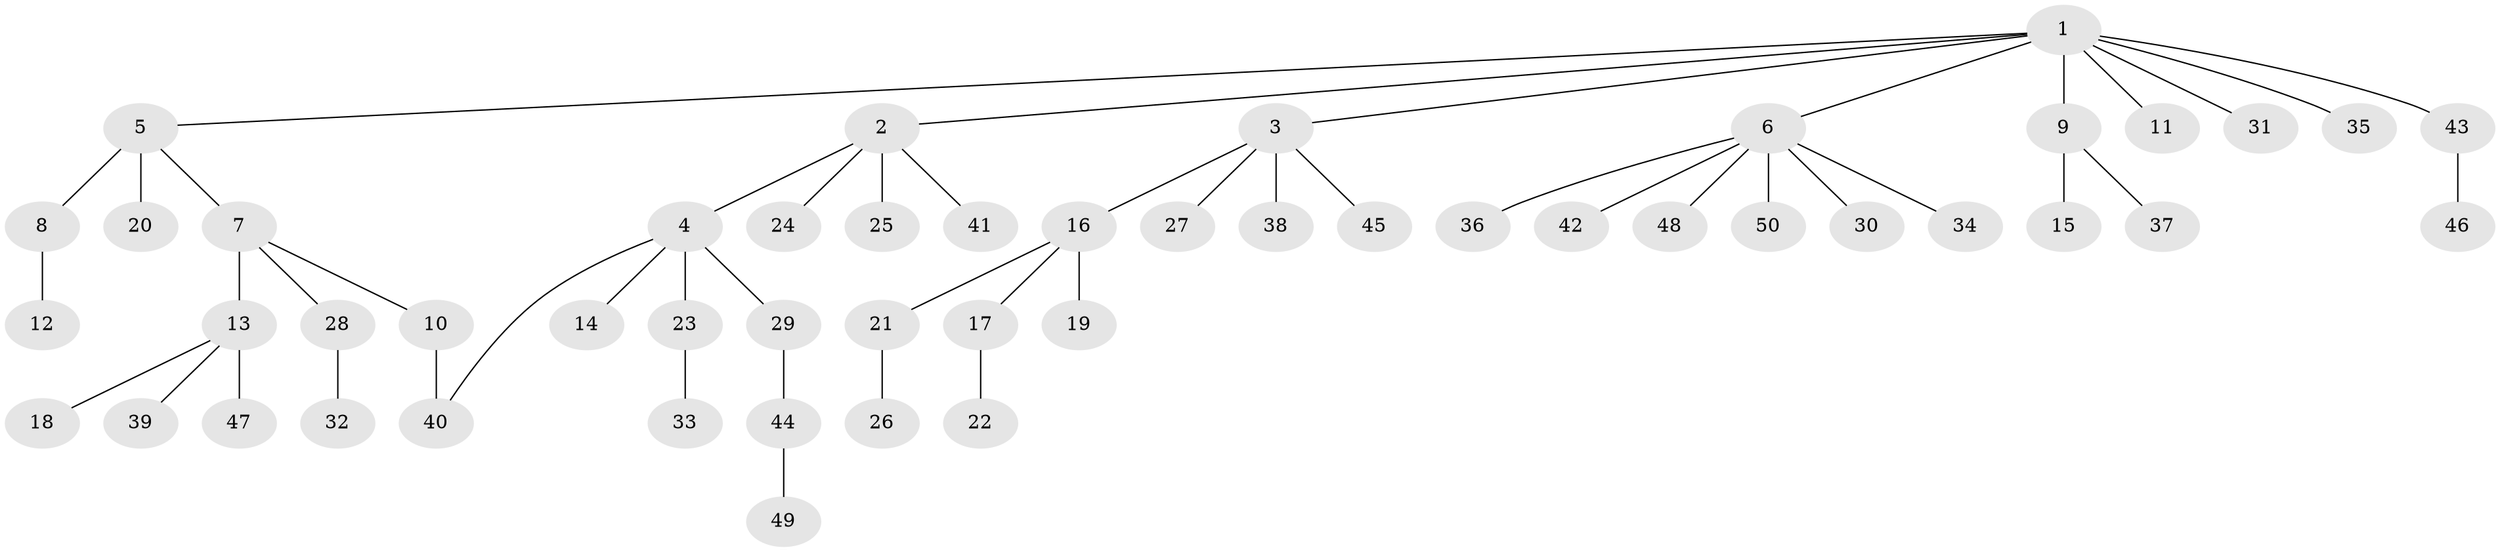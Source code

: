 // original degree distribution, {10: 0.010101010101010102, 7: 0.020202020202020204, 6: 0.030303030303030304, 1: 0.6565656565656566, 8: 0.020202020202020204, 4: 0.030303030303030304, 2: 0.16161616161616163, 3: 0.06060606060606061, 13: 0.010101010101010102}
// Generated by graph-tools (version 1.1) at 2025/35/03/09/25 02:35:51]
// undirected, 50 vertices, 50 edges
graph export_dot {
graph [start="1"]
  node [color=gray90,style=filled];
  1;
  2;
  3;
  4;
  5;
  6;
  7;
  8;
  9;
  10;
  11;
  12;
  13;
  14;
  15;
  16;
  17;
  18;
  19;
  20;
  21;
  22;
  23;
  24;
  25;
  26;
  27;
  28;
  29;
  30;
  31;
  32;
  33;
  34;
  35;
  36;
  37;
  38;
  39;
  40;
  41;
  42;
  43;
  44;
  45;
  46;
  47;
  48;
  49;
  50;
  1 -- 2 [weight=1.0];
  1 -- 3 [weight=1.0];
  1 -- 5 [weight=1.0];
  1 -- 6 [weight=1.0];
  1 -- 9 [weight=1.0];
  1 -- 11 [weight=1.0];
  1 -- 31 [weight=1.0];
  1 -- 35 [weight=1.0];
  1 -- 43 [weight=1.0];
  2 -- 4 [weight=1.0];
  2 -- 24 [weight=1.0];
  2 -- 25 [weight=2.0];
  2 -- 41 [weight=1.0];
  3 -- 16 [weight=1.0];
  3 -- 27 [weight=1.0];
  3 -- 38 [weight=1.0];
  3 -- 45 [weight=1.0];
  4 -- 14 [weight=1.0];
  4 -- 23 [weight=1.0];
  4 -- 29 [weight=1.0];
  4 -- 40 [weight=1.0];
  5 -- 7 [weight=1.0];
  5 -- 8 [weight=1.0];
  5 -- 20 [weight=2.0];
  6 -- 30 [weight=1.0];
  6 -- 34 [weight=1.0];
  6 -- 36 [weight=1.0];
  6 -- 42 [weight=1.0];
  6 -- 48 [weight=1.0];
  6 -- 50 [weight=1.0];
  7 -- 10 [weight=1.0];
  7 -- 13 [weight=9.0];
  7 -- 28 [weight=1.0];
  8 -- 12 [weight=2.0];
  9 -- 15 [weight=6.0];
  9 -- 37 [weight=1.0];
  10 -- 40 [weight=2.0];
  13 -- 18 [weight=1.0];
  13 -- 39 [weight=1.0];
  13 -- 47 [weight=1.0];
  16 -- 17 [weight=1.0];
  16 -- 19 [weight=4.0];
  16 -- 21 [weight=1.0];
  17 -- 22 [weight=1.0];
  21 -- 26 [weight=1.0];
  23 -- 33 [weight=2.0];
  28 -- 32 [weight=1.0];
  29 -- 44 [weight=1.0];
  43 -- 46 [weight=1.0];
  44 -- 49 [weight=2.0];
}
